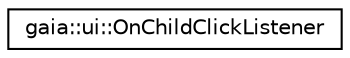 digraph G
{
  edge [fontname="Helvetica",fontsize="10",labelfontname="Helvetica",labelfontsize="10"];
  node [fontname="Helvetica",fontsize="10",shape=record];
  rankdir=LR;
  Node1 [label="gaia::ui::OnChildClickListener",height=0.2,width=0.4,color="black", fillcolor="white", style="filled",URL="$dc/d4f/classgaia_1_1ui_1_1_on_child_click_listener.html"];
}
